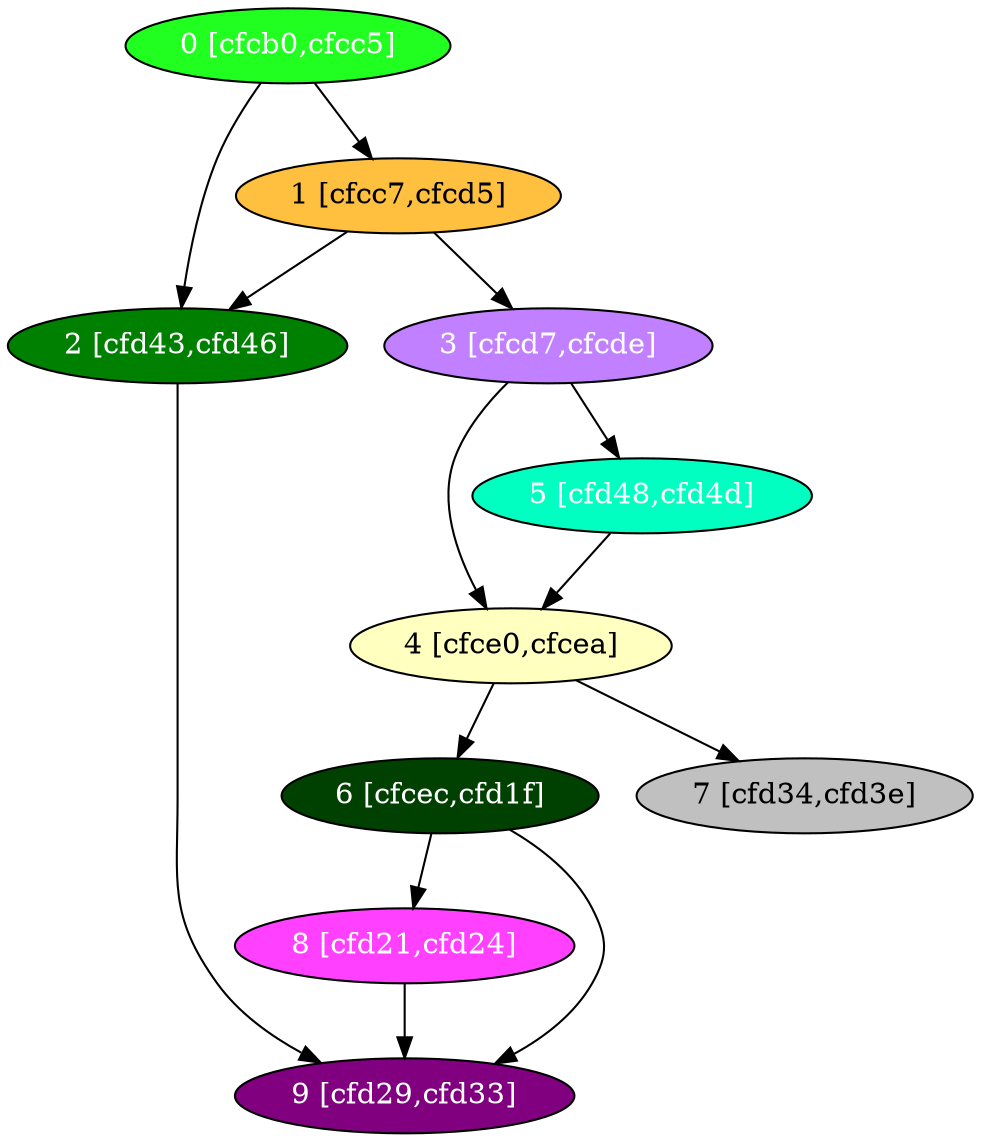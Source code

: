 diGraph libnss3{
	libnss3_0  [style=filled fillcolor="#20FF20" fontcolor="#ffffff" shape=oval label="0 [cfcb0,cfcc5]"]
	libnss3_1  [style=filled fillcolor="#FFC040" fontcolor="#000000" shape=oval label="1 [cfcc7,cfcd5]"]
	libnss3_2  [style=filled fillcolor="#008000" fontcolor="#ffffff" shape=oval label="2 [cfd43,cfd46]"]
	libnss3_3  [style=filled fillcolor="#C080FF" fontcolor="#ffffff" shape=oval label="3 [cfcd7,cfcde]"]
	libnss3_4  [style=filled fillcolor="#FFFFC0" fontcolor="#000000" shape=oval label="4 [cfce0,cfcea]"]
	libnss3_5  [style=filled fillcolor="#00FFC0" fontcolor="#ffffff" shape=oval label="5 [cfd48,cfd4d]"]
	libnss3_6  [style=filled fillcolor="#004000" fontcolor="#ffffff" shape=oval label="6 [cfcec,cfd1f]"]
	libnss3_7  [style=filled fillcolor="#C0C0C0" fontcolor="#000000" shape=oval label="7 [cfd34,cfd3e]"]
	libnss3_8  [style=filled fillcolor="#FF40FF" fontcolor="#ffffff" shape=oval label="8 [cfd21,cfd24]"]
	libnss3_9  [style=filled fillcolor="#800080" fontcolor="#ffffff" shape=oval label="9 [cfd29,cfd33]"]

	libnss3_0 -> libnss3_1
	libnss3_0 -> libnss3_2
	libnss3_1 -> libnss3_2
	libnss3_1 -> libnss3_3
	libnss3_2 -> libnss3_9
	libnss3_3 -> libnss3_4
	libnss3_3 -> libnss3_5
	libnss3_4 -> libnss3_6
	libnss3_4 -> libnss3_7
	libnss3_5 -> libnss3_4
	libnss3_6 -> libnss3_8
	libnss3_6 -> libnss3_9
	libnss3_8 -> libnss3_9
}